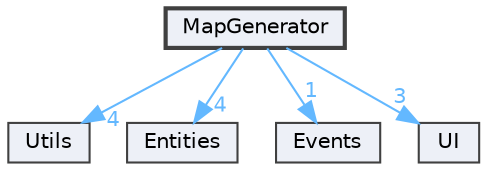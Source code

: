 digraph "MapGenerator"
{
 // LATEX_PDF_SIZE
  bgcolor="transparent";
  edge [fontname=Helvetica,fontsize=10,labelfontname=Helvetica,labelfontsize=10];
  node [fontname=Helvetica,fontsize=10,shape=box,height=0.2,width=0.4];
  compound=true
  dir_d3720feda9a1004d85cb9e78be58d917 [label="MapGenerator", fillcolor="#edf0f7", color="grey25", style="filled,bold", URL="dir_d3720feda9a1004d85cb9e78be58d917.html",tooltip=""];
  dir_0a824aa1f70ce3b829ef378253b085da [label="Utils", fillcolor="#edf0f7", color="grey25", style="filled", URL="dir_0a824aa1f70ce3b829ef378253b085da.html",tooltip=""];
  dir_fb98a335056844cc70184bfa5e357d17 [label="Entities", fillcolor="#edf0f7", color="grey25", style="filled", URL="dir_fb98a335056844cc70184bfa5e357d17.html",tooltip=""];
  dir_b8636758dec46a1ef2aa48d9b795bc2b [label="Events", fillcolor="#edf0f7", color="grey25", style="filled", URL="dir_b8636758dec46a1ef2aa48d9b795bc2b.html",tooltip=""];
  dir_53ff6e473d46d4e442ba5a7ce9f895e3 [label="UI", fillcolor="#edf0f7", color="grey25", style="filled", URL="dir_53ff6e473d46d4e442ba5a7ce9f895e3.html",tooltip=""];
  dir_d3720feda9a1004d85cb9e78be58d917->dir_0a824aa1f70ce3b829ef378253b085da [headlabel="4", labeldistance=1.5 headhref="dir_000003_000005.html" href="dir_000003_000005.html" color="steelblue1" fontcolor="steelblue1"];
  dir_d3720feda9a1004d85cb9e78be58d917->dir_53ff6e473d46d4e442ba5a7ce9f895e3 [headlabel="3", labeldistance=1.5 headhref="dir_000003_000004.html" href="dir_000003_000004.html" color="steelblue1" fontcolor="steelblue1"];
  dir_d3720feda9a1004d85cb9e78be58d917->dir_b8636758dec46a1ef2aa48d9b795bc2b [headlabel="1", labeldistance=1.5 headhref="dir_000003_000001.html" href="dir_000003_000001.html" color="steelblue1" fontcolor="steelblue1"];
  dir_d3720feda9a1004d85cb9e78be58d917->dir_fb98a335056844cc70184bfa5e357d17 [headlabel="4", labeldistance=1.5 headhref="dir_000003_000000.html" href="dir_000003_000000.html" color="steelblue1" fontcolor="steelblue1"];
}
